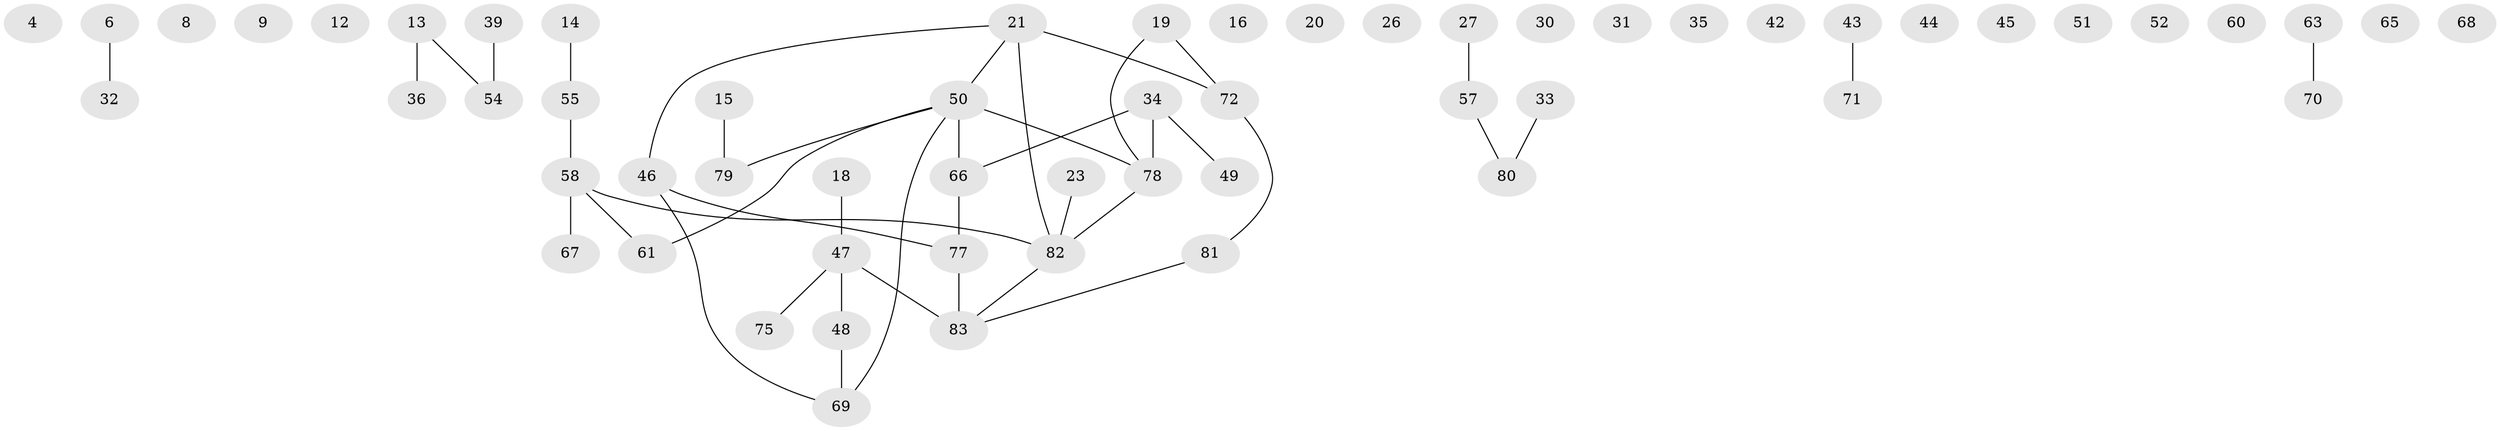 // original degree distribution, {2: 0.26506024096385544, 4: 0.03614457831325301, 5: 0.03614457831325301, 0: 0.21686746987951808, 1: 0.2289156626506024, 3: 0.20481927710843373, 7: 0.012048192771084338}
// Generated by graph-tools (version 1.1) at 2025/44/03/04/25 21:44:08]
// undirected, 58 vertices, 43 edges
graph export_dot {
graph [start="1"]
  node [color=gray90,style=filled];
  4;
  6;
  8;
  9;
  12;
  13;
  14;
  15;
  16;
  18;
  19 [super="+1"];
  20;
  21;
  23;
  26;
  27;
  30;
  31;
  32;
  33;
  34 [super="+7"];
  35;
  36;
  39;
  42;
  43;
  44;
  45;
  46;
  47 [super="+41"];
  48;
  49;
  50 [super="+2+17+40"];
  51;
  52;
  54;
  55;
  57;
  58 [super="+25+53"];
  60;
  61;
  63;
  65;
  66;
  67;
  68;
  69 [super="+59"];
  70;
  71;
  72 [super="+56"];
  75;
  77 [super="+73"];
  78 [super="+74"];
  79;
  80;
  81 [super="+76+22"];
  82 [super="+3+38+64"];
  83 [super="+29"];
  6 -- 32;
  13 -- 36;
  13 -- 54;
  14 -- 55;
  15 -- 79;
  18 -- 47;
  19 -- 78;
  19 -- 72;
  21 -- 46;
  21 -- 72 [weight=2];
  21 -- 82;
  21 -- 50;
  23 -- 82;
  27 -- 57;
  33 -- 80;
  34 -- 66;
  34 -- 78 [weight=2];
  34 -- 49;
  39 -- 54;
  43 -- 71;
  46 -- 77 [weight=2];
  46 -- 69;
  47 -- 75;
  47 -- 83 [weight=2];
  47 -- 48;
  48 -- 69;
  50 -- 61;
  50 -- 79;
  50 -- 78 [weight=2];
  50 -- 66;
  50 -- 69;
  55 -- 58;
  57 -- 80;
  58 -- 82;
  58 -- 67;
  58 -- 61;
  63 -- 70;
  66 -- 77;
  72 -- 81;
  77 -- 83;
  78 -- 82 [weight=2];
  81 -- 83;
  82 -- 83;
}
